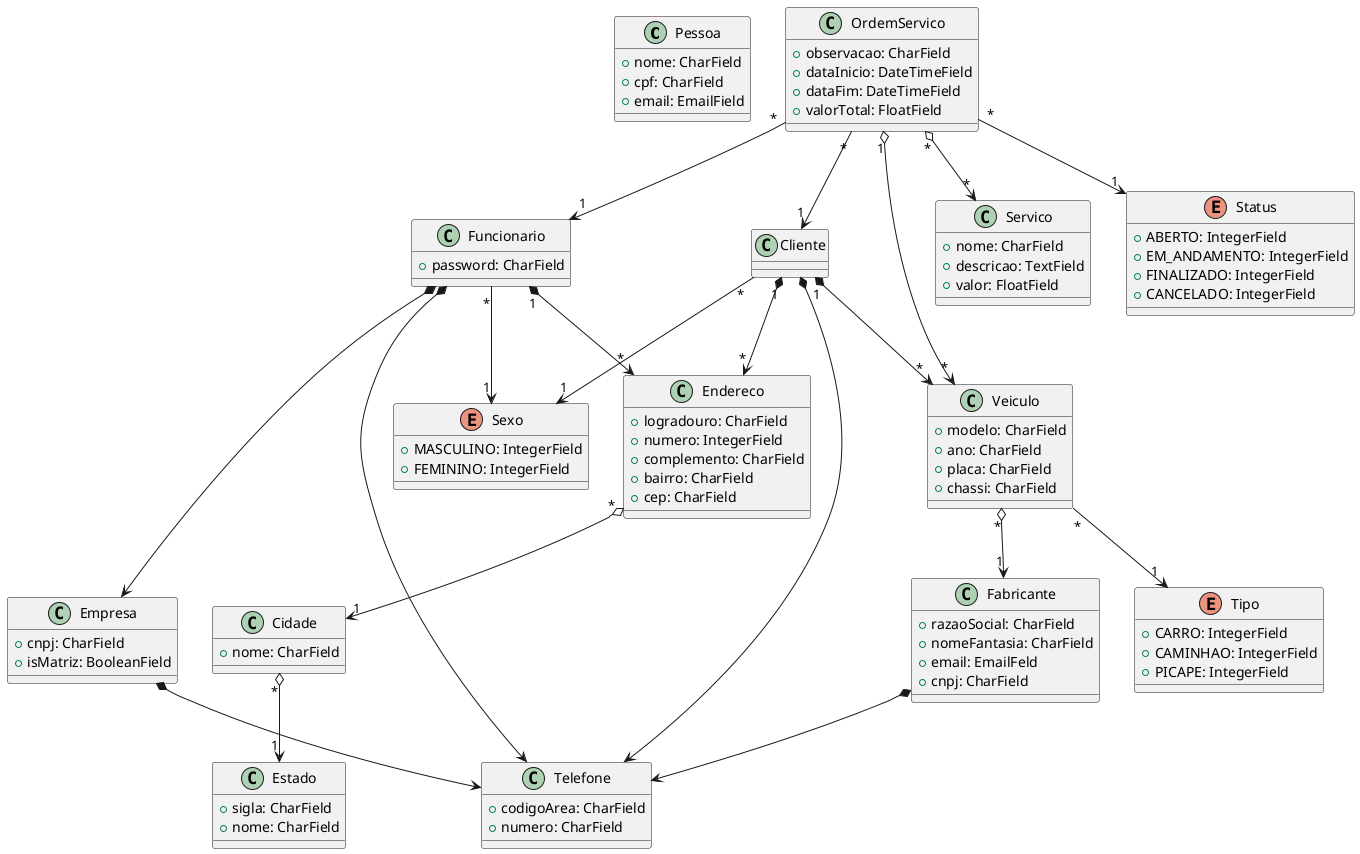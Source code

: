 @startuml
'https://plantuml.com/class-diagram

class Pessoa {
    + nome: CharField
    + cpf: CharField
    + email: EmailField
}

class Funcionario {
    + password: CharField
}

class Cliente {
}

enum Sexo {
    + MASCULINO: IntegerField
    + FEMININO: IntegerField
}

class Telefone {
    + codigoArea: CharField
    + numero: CharField
}

class Empresa {
    + cnpj: CharField
    + isMatriz: BooleanField
}

class Endereco {
    + logradouro: CharField
    + numero: IntegerField
    + complemento: CharField
    + bairro: CharField
    + cep: CharField
}

class Cidade {
    + nome: CharField
}

class Estado {
    + sigla: CharField
    + nome: CharField
}

class Fabricante {
    + razaoSocial: CharField
    + nomeFantasia: CharField
    + email: EmailFeld
    + cnpj: CharField
}

class Veiculo {
    + modelo: CharField
    + ano: CharField
    + placa: CharField
    + chassi: CharField
}

enum Tipo {
    + CARRO: IntegerField
    + CAMINHAO: IntegerField
    + PICAPE: IntegerField
}

class Servico {
    + nome: CharField
    + descricao: TextField
    + valor: FloatField
}

class OrdemServico {
    + observacao: CharField
    + dataInicio: DateTimeField
    + dataFim: DateTimeField
    + valorTotal: FloatField
}

enum Status {
    + ABERTO: IntegerField
    + EM_ANDAMENTO: IntegerField
    + FINALIZADO: IntegerField
    + CANCELADO: IntegerField
}

Cliente "1" *--> "*" Veiculo
Cliente "1" *--> "*" Endereco
Cliente "*" --> "1" Sexo
Cliente *--> Telefone

Funcionario "1" *--> "*" Endereco
Funcionario "*" --> "1" Sexo
Funcionario *--> Telefone
Funcionario *--> Empresa

Veiculo "*" o--> "1" Fabricante
Veiculo "*" --> "1" Tipo

OrdemServico "1" o--> "*" Veiculo
OrdemServico "*" o--> "*" Servico
OrdemServico "*" --> "1" Status
OrdemServico "*" --> "1" Cliente
OrdemServico "*" --> "1" Funcionario

Empresa *--> Telefone
Fabricante *--> Telefone


Endereco "*" o--> "1" Cidade
Cidade "*" o--> "1" Estado

@enduml